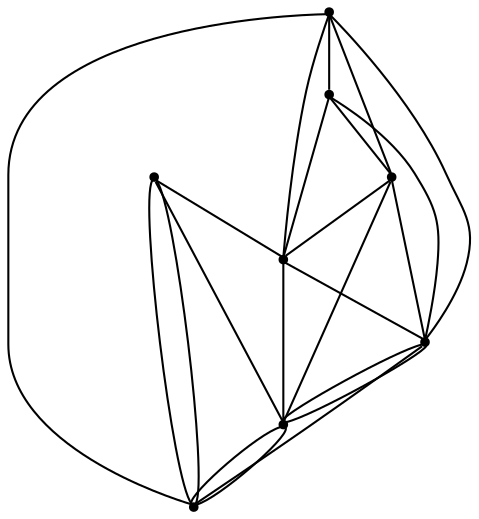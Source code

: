 graph {
  node [shape=point,comment="{\"directed\":false,\"doi\":\"10.1007/978-3-662-45803-7_32\",\"figure\":\"2\"}"]

  v0 [pos="1138.2997996342617,1059.6389716224003"]
  v1 [pos="687.9751396245504,1022.1193235409187"]
  v2 [pos="1063.245689632643,1097.1586197038819"]
  v3 [pos="687.9751396245504,1134.6782677853635"]
  v4 [pos="988.1915796310246,1059.6389716224003"]
  v5 [pos="913.137469629406,1097.1586197038819"]
  v6 [pos="838.0833596277874,1059.6389716224003"]
  v7 [pos="763.0292496261691,1097.1586197038816"]

  v0 -- v1 [id="-1",pos="1138.2997996342617,1059.6389716224003 687.9751396245504,1022.1193235409187 687.9751396245504,1022.1193235409187 687.9751396245504,1022.1193235409187"]
  v7 -- v5 [id="-5",pos="763.0292496261691,1097.1586197038816 913.137469629406,1097.1586197038819 913.137469629406,1097.1586197038819 913.137469629406,1097.1586197038819"]
  v5 -- v2 [id="-6",pos="913.137469629406,1097.1586197038819 1063.245689632643,1097.1586197038819 1063.245689632643,1097.1586197038819 1063.245689632643,1097.1586197038819"]
  v6 -- v4 [id="-9",pos="838.0833596277874,1059.6389716224003 988.1915796310246,1059.6389716224003 988.1915796310246,1059.6389716224003 988.1915796310246,1059.6389716224003"]
  v4 -- v0 [id="-10",pos="988.1915796310246,1059.6389716224003 1138.2997996342617,1059.6389716224003 1138.2997996342617,1059.6389716224003 1138.2997996342617,1059.6389716224003"]
  v3 -- v1 [id="-15",pos="687.9751396245504,1134.6782677853635 687.9751396245504,1022.1193235409187 687.9751396245504,1022.1193235409187 687.9751396245504,1022.1193235409187"]
  v3 -- v6 [id="-17",pos="687.9751396245504,1134.6782677853635 838.0833596277876,1097.1586197038816 838.0833596277876,1097.1586197038816 838.0833596277876,1097.1586197038816 838.0833596277874,1059.6389716224003 838.0833596277874,1059.6389716224003 838.0833596277874,1059.6389716224003"]
  v3 -- v7 [id="-18",pos="687.9751396245504,1134.6782677853635 763.0292496261691,1097.1586197038816 763.0292496261691,1097.1586197038816 763.0292496261691,1097.1586197038816"]
  v5 -- v4 [id="-19",pos="913.137469629406,1097.1586197038819 988.1915796310246,1097.1586197038816 988.1915796310246,1097.1586197038816 988.1915796310246,1097.1586197038816 988.1915796310246,1059.6389716224003 988.1915796310246,1059.6389716224003 988.1915796310246,1059.6389716224003"]
  v3 -- v2 [id="-20",pos="687.9751396245504,1134.6782677853635 1063.245689632643,1097.1586197038819 1063.245689632643,1097.1586197038819 1063.245689632643,1097.1586197038819"]
  v1 -- v4 [id="-22",pos="687.9751396245504,1022.1193235409187 988.1915796310246,1059.6389716224003 988.1915796310246,1059.6389716224003 988.1915796310246,1059.6389716224003"]
  v4 -- v2 [id="-23",pos="988.1915796310246,1059.6389716224003 1063.2456896326432,1059.6389716224003 1063.2456896326432,1059.6389716224003 1063.2456896326432,1059.6389716224003 1063.245689632643,1097.1586197038819 1063.245689632643,1097.1586197038819 1063.245689632643,1097.1586197038819"]
  v1 -- v5 [id="-24",pos="687.9751396245504,1022.1193235409187 913.137469629406,1059.6389716224003 913.137469629406,1059.6389716224003 913.137469629406,1059.6389716224003 913.137469629406,1097.1586197038819 913.137469629406,1097.1586197038819 913.137469629406,1097.1586197038819"]
  v0 -- v2 [id="-25",pos="1138.2997996342617,1059.6389716224003 1138.2997996342617,1097.1586197038816 1138.2997996342617,1097.1586197038816 1138.2997996342617,1097.1586197038816 1063.245689632643,1097.1586197038819 1063.245689632643,1097.1586197038819 1063.245689632643,1097.1586197038819"]
  v7 -- v6 [id="-28",pos="763.0292496261691,1097.1586197038816 838.0833596277874,1059.6389716224003 838.0833596277874,1059.6389716224003 838.0833596277874,1059.6389716224003"]
  v7 -- v1 [id="-29",pos="763.0292496261691,1097.1586197038816 687.9751396245504,1022.1193235409187 687.9751396245504,1022.1193235409187 687.9751396245504,1022.1193235409187"]
  v2 -- v0 [id="-32",pos="1063.245689632643,1097.1586197038819 1138.2997996342617,1059.6389716224003 1138.2997996342617,1059.6389716224003 1138.2997996342617,1059.6389716224003"]
  v4 -- v2 [id="-36",pos="988.1915796310246,1059.6389716224003 1063.245689632643,1097.1586197038819 1063.245689632643,1097.1586197038819 1063.245689632643,1097.1586197038819"]
  v3 -- v5 [id="-41",pos="687.9751396245504,1134.6782677853635 913.137469629406,1097.1586197038819 913.137469629406,1097.1586197038819 913.137469629406,1097.1586197038819"]
  v6 -- v1 [id="-42",pos="838.0833596277874,1059.6389716224003 687.9751396245504,1022.1193235409187 687.9751396245504,1022.1193235409187 687.9751396245504,1022.1193235409187"]
  v6 -- v5 [id="-43",pos="838.0833596277874,1059.6389716224003 913.137469629406,1097.1586197038819 913.137469629406,1097.1586197038819 913.137469629406,1097.1586197038819"]
  v5 -- v4 [id="-46",pos="913.137469629406,1097.1586197038819 988.1915796310246,1059.6389716224003 988.1915796310246,1059.6389716224003 988.1915796310246,1059.6389716224003"]
}
